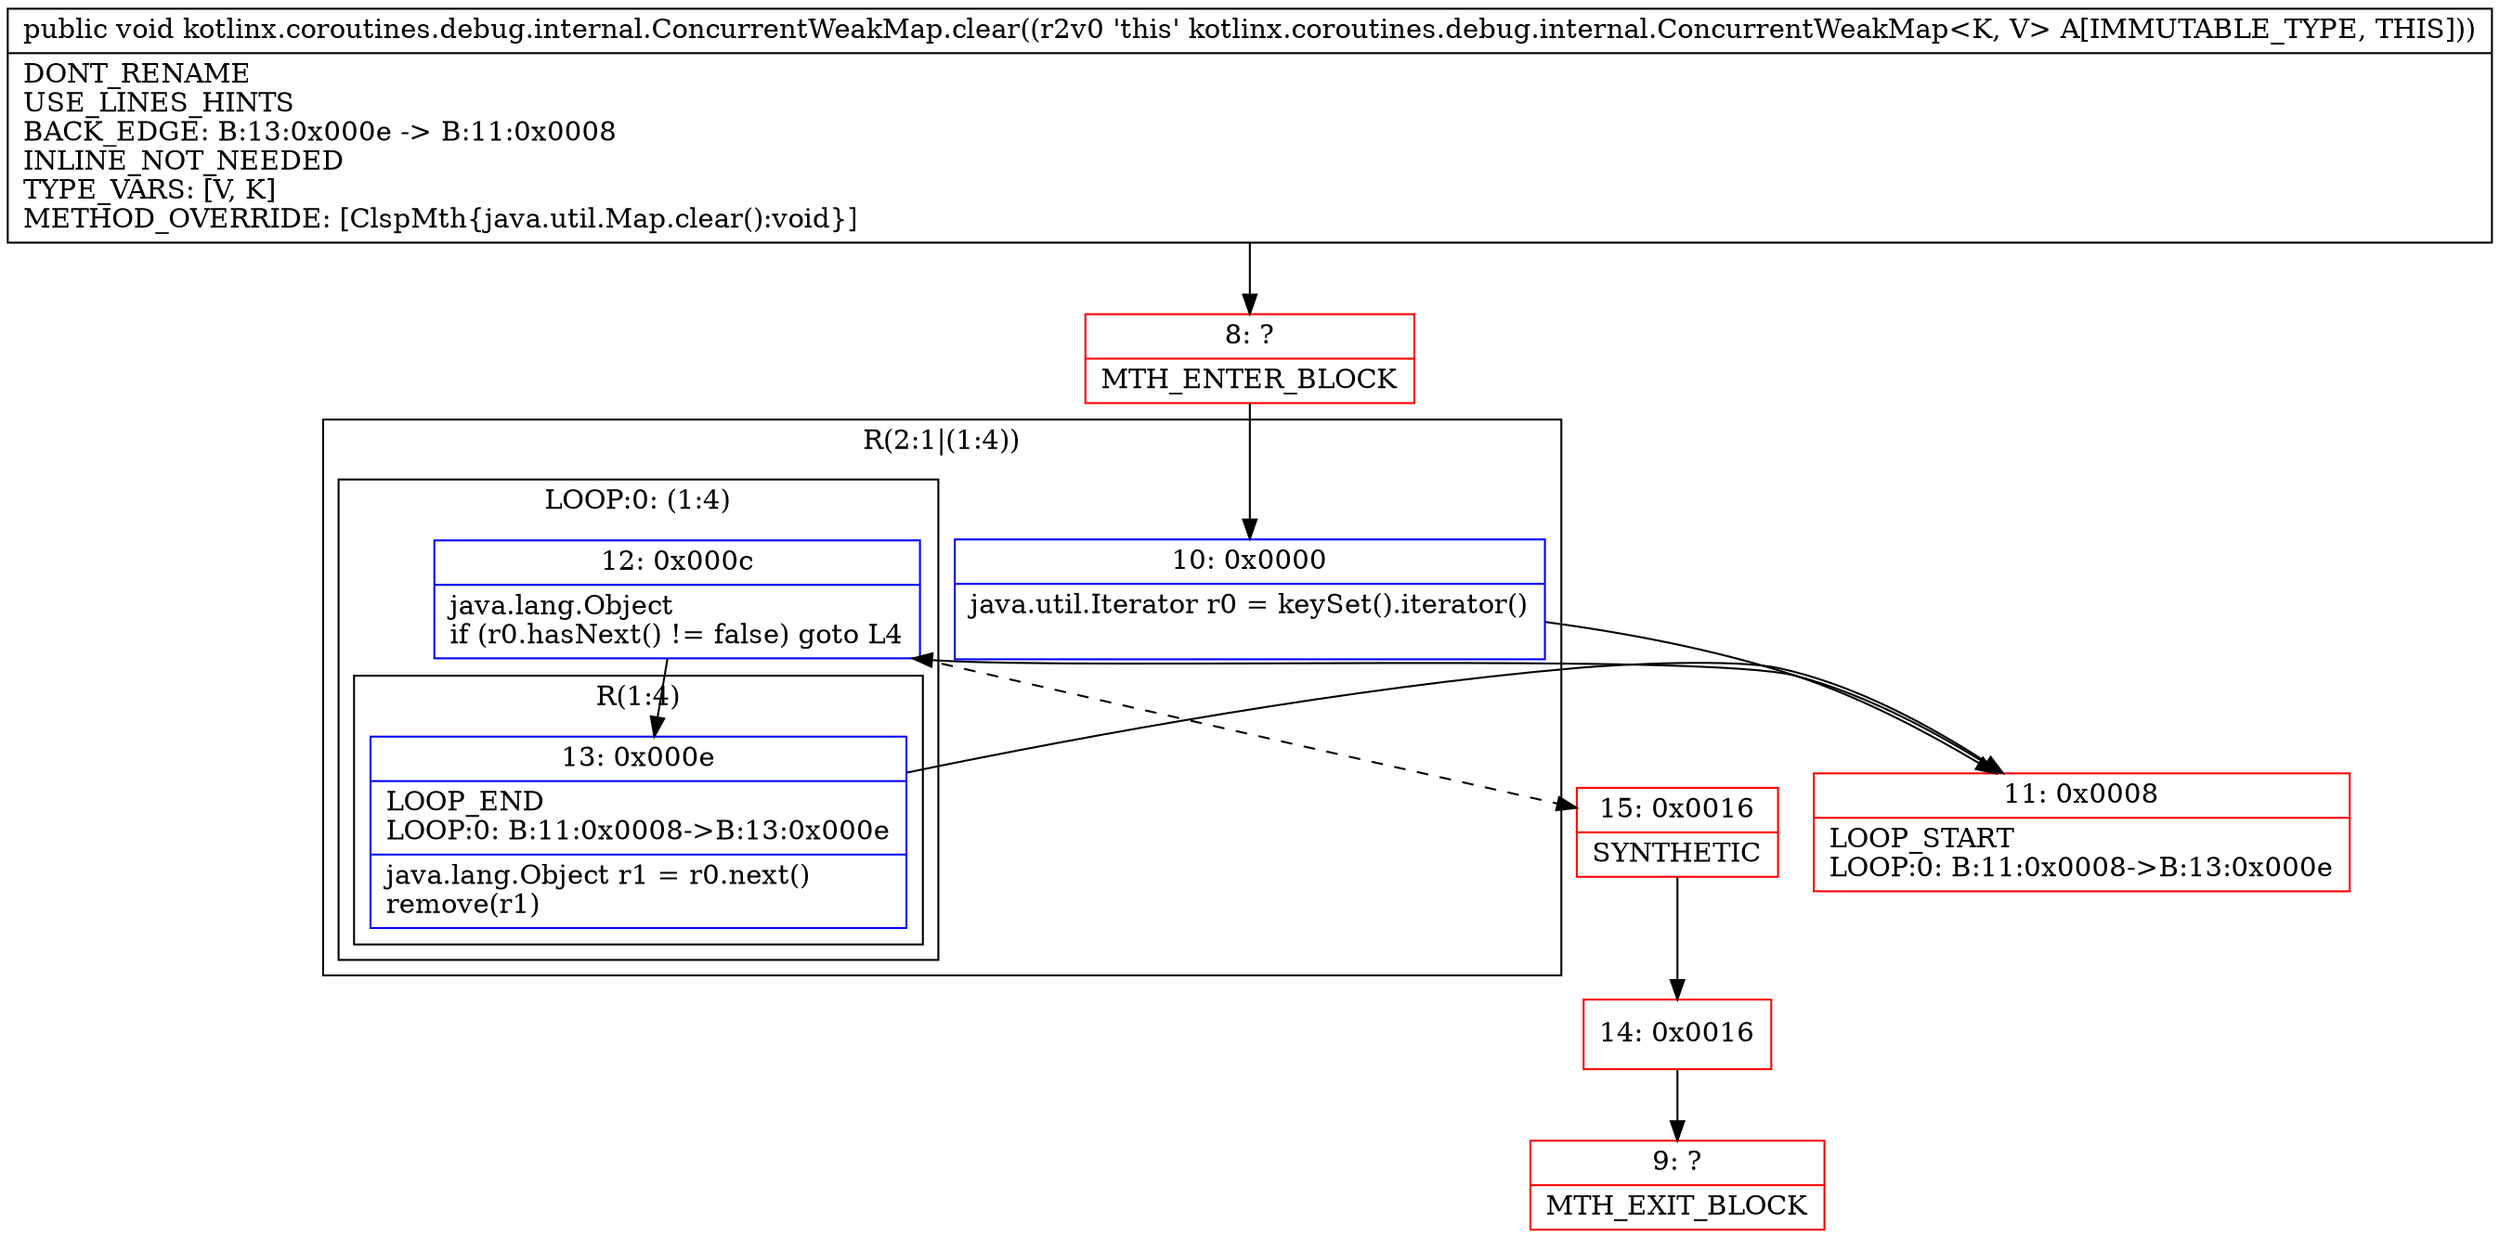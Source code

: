 digraph "CFG forkotlinx.coroutines.debug.internal.ConcurrentWeakMap.clear()V" {
subgraph cluster_Region_1525735792 {
label = "R(2:1|(1:4))";
node [shape=record,color=blue];
Node_10 [shape=record,label="{10\:\ 0x0000|java.util.Iterator r0 = keySet().iterator()\l\l}"];
subgraph cluster_LoopRegion_819222861 {
label = "LOOP:0: (1:4)";
node [shape=record,color=blue];
Node_12 [shape=record,label="{12\:\ 0x000c|java.lang.Object \lif (r0.hasNext() != false) goto L4\l}"];
subgraph cluster_Region_183923985 {
label = "R(1:4)";
node [shape=record,color=blue];
Node_13 [shape=record,label="{13\:\ 0x000e|LOOP_END\lLOOP:0: B:11:0x0008\-\>B:13:0x000e\l|java.lang.Object r1 = r0.next()\lremove(r1)\l}"];
}
}
}
Node_8 [shape=record,color=red,label="{8\:\ ?|MTH_ENTER_BLOCK\l}"];
Node_11 [shape=record,color=red,label="{11\:\ 0x0008|LOOP_START\lLOOP:0: B:11:0x0008\-\>B:13:0x000e\l}"];
Node_15 [shape=record,color=red,label="{15\:\ 0x0016|SYNTHETIC\l}"];
Node_14 [shape=record,color=red,label="{14\:\ 0x0016}"];
Node_9 [shape=record,color=red,label="{9\:\ ?|MTH_EXIT_BLOCK\l}"];
MethodNode[shape=record,label="{public void kotlinx.coroutines.debug.internal.ConcurrentWeakMap.clear((r2v0 'this' kotlinx.coroutines.debug.internal.ConcurrentWeakMap\<K, V\> A[IMMUTABLE_TYPE, THIS]))  | DONT_RENAME\lUSE_LINES_HINTS\lBACK_EDGE: B:13:0x000e \-\> B:11:0x0008\lINLINE_NOT_NEEDED\lTYPE_VARS: [V, K]\lMETHOD_OVERRIDE: [ClspMth\{java.util.Map.clear():void\}]\l}"];
MethodNode -> Node_8;Node_10 -> Node_11;
Node_12 -> Node_13;
Node_12 -> Node_15[style=dashed];
Node_13 -> Node_11;
Node_8 -> Node_10;
Node_11 -> Node_12;
Node_15 -> Node_14;
Node_14 -> Node_9;
}

